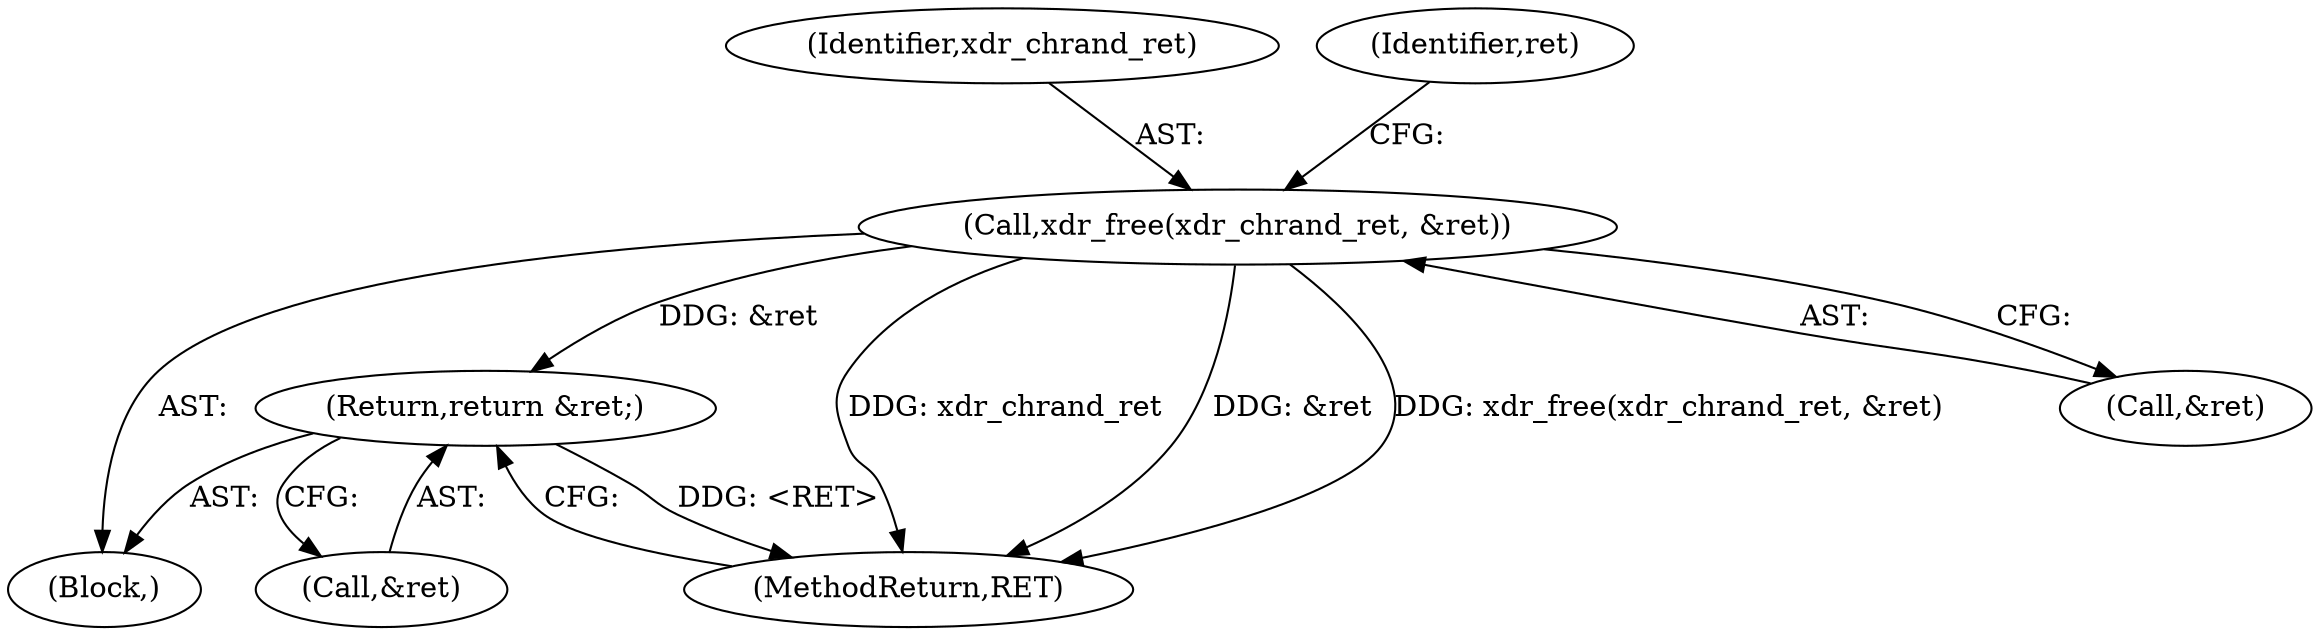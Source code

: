 digraph "0_krb5_83ed75feba32e46f736fcce0d96a0445f29b96c2_1@API" {
"1000123" [label="(Call,xdr_free(xdr_chrand_ret, &ret))"];
"1000355" [label="(Return,return &ret;)"];
"1000356" [label="(Call,&ret)"];
"1000103" [label="(Block,)"];
"1000123" [label="(Call,xdr_free(xdr_chrand_ret, &ret))"];
"1000124" [label="(Identifier,xdr_chrand_ret)"];
"1000355" [label="(Return,return &ret;)"];
"1000358" [label="(MethodReturn,RET)"];
"1000125" [label="(Call,&ret)"];
"1000130" [label="(Identifier,ret)"];
"1000123" -> "1000103"  [label="AST: "];
"1000123" -> "1000125"  [label="CFG: "];
"1000124" -> "1000123"  [label="AST: "];
"1000125" -> "1000123"  [label="AST: "];
"1000130" -> "1000123"  [label="CFG: "];
"1000123" -> "1000358"  [label="DDG: &ret"];
"1000123" -> "1000358"  [label="DDG: xdr_free(xdr_chrand_ret, &ret)"];
"1000123" -> "1000358"  [label="DDG: xdr_chrand_ret"];
"1000123" -> "1000355"  [label="DDG: &ret"];
"1000355" -> "1000103"  [label="AST: "];
"1000355" -> "1000356"  [label="CFG: "];
"1000356" -> "1000355"  [label="AST: "];
"1000358" -> "1000355"  [label="CFG: "];
"1000355" -> "1000358"  [label="DDG: <RET>"];
}
